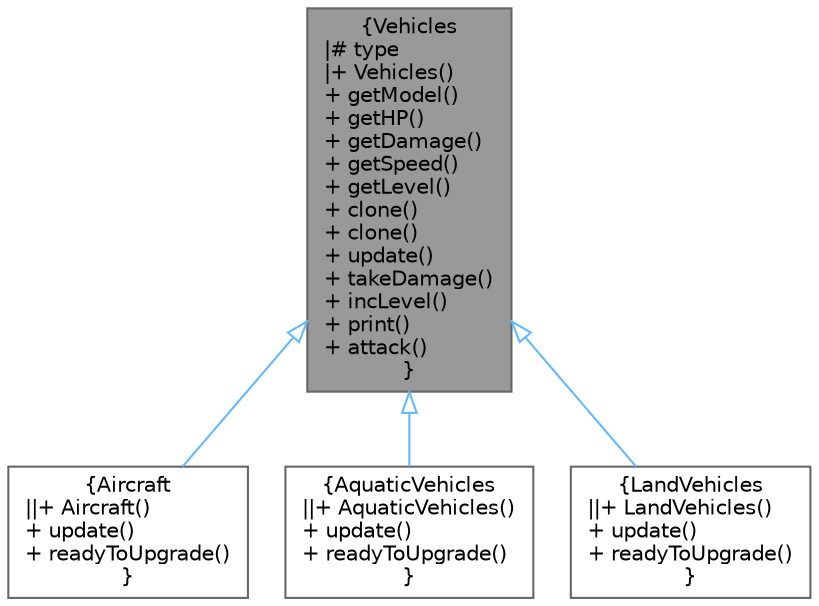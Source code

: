digraph "Vehicles"
{
 // LATEX_PDF_SIZE
  bgcolor="transparent";
  edge [fontname=Helvetica,fontsize=10,labelfontname=Helvetica,labelfontsize=10];
  node [fontname=Helvetica,fontsize=10,shape=box,height=0.2,width=0.4];
  Node1 [label="{Vehicles\n|# type\l|+ Vehicles()\l+ getModel()\l+ getHP()\l+ getDamage()\l+ getSpeed()\l+ getLevel()\l+ clone()\l+ clone()\l+ update()\l+ takeDamage()\l+ incLevel()\l+ print()\l+ attack()\l}",height=0.2,width=0.4,color="gray40", fillcolor="grey60", style="filled", fontcolor="black",tooltip=" "];
  Node1 -> Node2 [dir="back",color="steelblue1",style="solid",arrowtail="onormal"];
  Node2 [label="{Aircraft\n||+ Aircraft()\l+ update()\l+ readyToUpgrade()\l}",height=0.2,width=0.4,color="gray40", fillcolor="white", style="filled",URL="$class_aircraft.html",tooltip=" "];
  Node1 -> Node3 [dir="back",color="steelblue1",style="solid",arrowtail="onormal"];
  Node3 [label="{AquaticVehicles\n||+ AquaticVehicles()\l+ update()\l+ readyToUpgrade()\l}",height=0.2,width=0.4,color="gray40", fillcolor="white", style="filled",URL="$class_aquatic_vehicles.html",tooltip=" "];
  Node1 -> Node4 [dir="back",color="steelblue1",style="solid",arrowtail="onormal"];
  Node4 [label="{LandVehicles\n||+ LandVehicles()\l+ update()\l+ readyToUpgrade()\l}",height=0.2,width=0.4,color="gray40", fillcolor="white", style="filled",URL="$class_land_vehicles.html",tooltip=" "];
}
